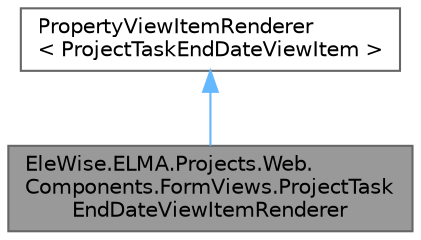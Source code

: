 digraph "EleWise.ELMA.Projects.Web.Components.FormViews.ProjectTaskEndDateViewItemRenderer"
{
 // LATEX_PDF_SIZE
  bgcolor="transparent";
  edge [fontname=Helvetica,fontsize=10,labelfontname=Helvetica,labelfontsize=10];
  node [fontname=Helvetica,fontsize=10,shape=box,height=0.2,width=0.4];
  Node1 [id="Node000001",label="EleWise.ELMA.Projects.Web.\lComponents.FormViews.ProjectTask\lEndDateViewItemRenderer",height=0.2,width=0.4,color="gray40", fillcolor="grey60", style="filled", fontcolor="black",tooltip=" "];
  Node2 -> Node1 [id="edge1_Node000001_Node000002",dir="back",color="steelblue1",style="solid",tooltip=" "];
  Node2 [id="Node000002",label="PropertyViewItemRenderer\l\< ProjectTaskEndDateViewItem \>",height=0.2,width=0.4,color="gray40", fillcolor="white", style="filled",tooltip=" "];
}
